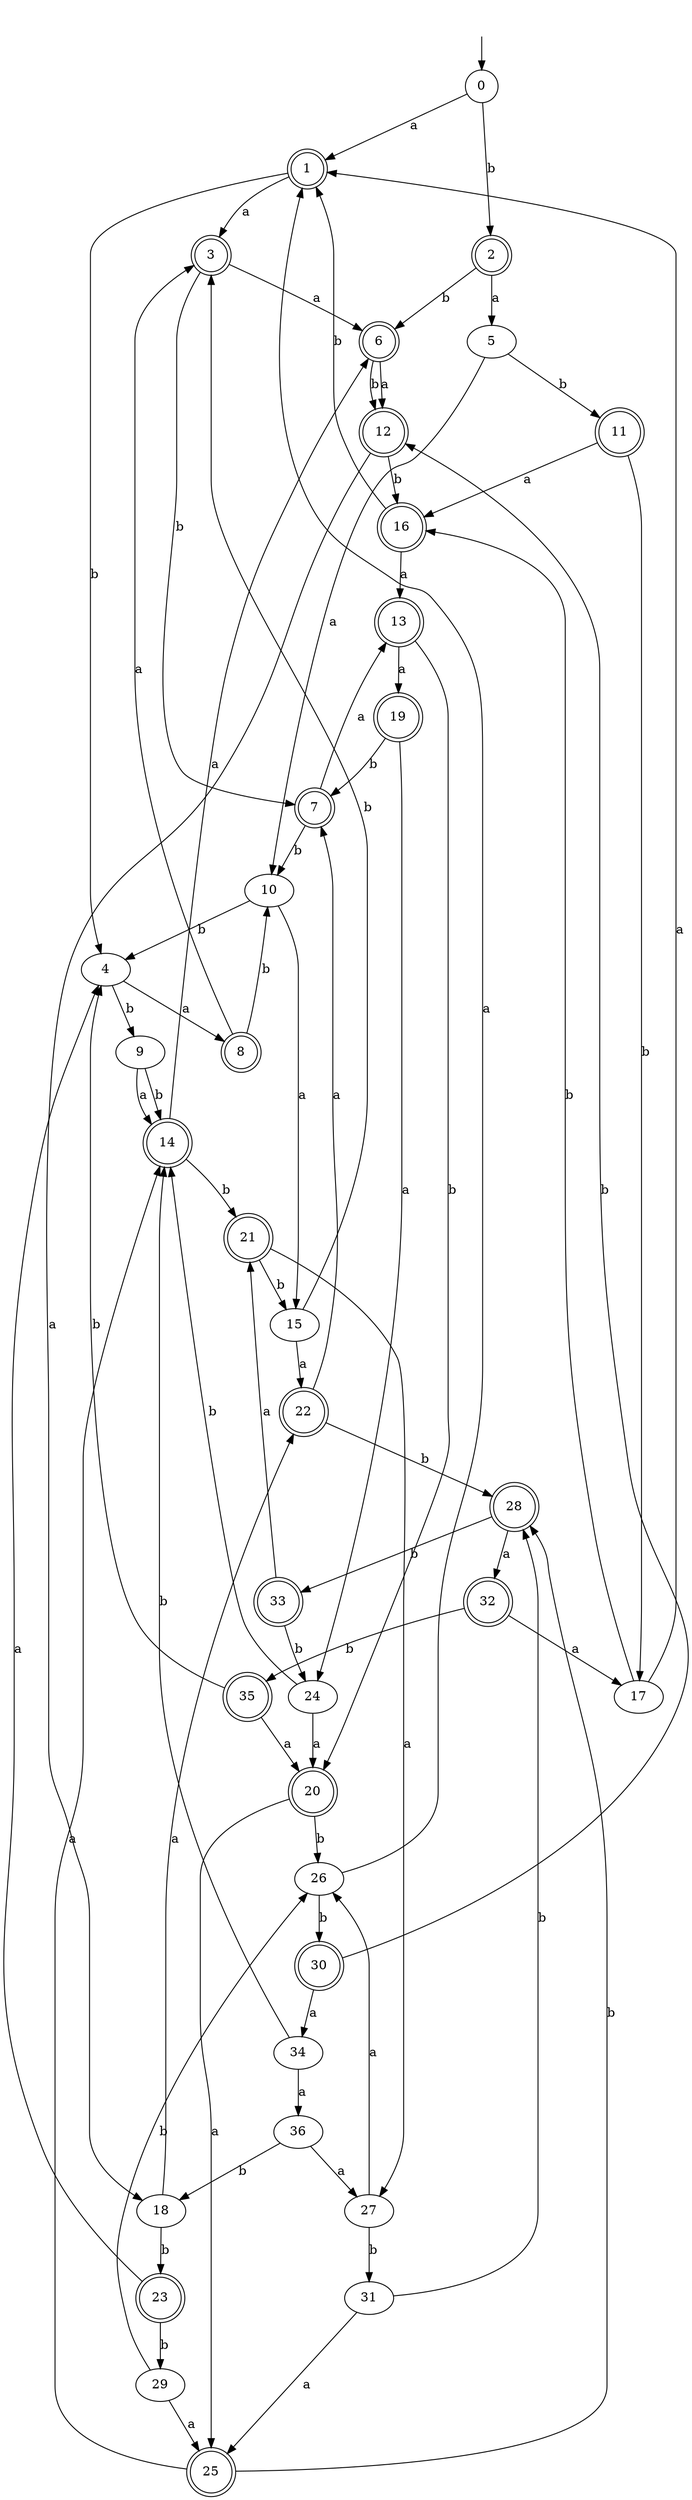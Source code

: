digraph RandomDFA {
  __start0 [label="", shape=none];
  __start0 -> 0 [label=""];
  0 [shape=circle]
  0 -> 1 [label="a"]
  0 -> 2 [label="b"]
  1 [shape=doublecircle]
  1 -> 3 [label="a"]
  1 -> 4 [label="b"]
  2 [shape=doublecircle]
  2 -> 5 [label="a"]
  2 -> 6 [label="b"]
  3 [shape=doublecircle]
  3 -> 6 [label="a"]
  3 -> 7 [label="b"]
  4
  4 -> 8 [label="a"]
  4 -> 9 [label="b"]
  5
  5 -> 10 [label="a"]
  5 -> 11 [label="b"]
  6 [shape=doublecircle]
  6 -> 12 [label="a"]
  6 -> 12 [label="b"]
  7 [shape=doublecircle]
  7 -> 13 [label="a"]
  7 -> 10 [label="b"]
  8 [shape=doublecircle]
  8 -> 3 [label="a"]
  8 -> 10 [label="b"]
  9
  9 -> 14 [label="a"]
  9 -> 14 [label="b"]
  10
  10 -> 15 [label="a"]
  10 -> 4 [label="b"]
  11 [shape=doublecircle]
  11 -> 16 [label="a"]
  11 -> 17 [label="b"]
  12 [shape=doublecircle]
  12 -> 18 [label="a"]
  12 -> 16 [label="b"]
  13 [shape=doublecircle]
  13 -> 19 [label="a"]
  13 -> 20 [label="b"]
  14 [shape=doublecircle]
  14 -> 6 [label="a"]
  14 -> 21 [label="b"]
  15
  15 -> 22 [label="a"]
  15 -> 3 [label="b"]
  16 [shape=doublecircle]
  16 -> 13 [label="a"]
  16 -> 1 [label="b"]
  17
  17 -> 1 [label="a"]
  17 -> 16 [label="b"]
  18
  18 -> 22 [label="a"]
  18 -> 23 [label="b"]
  19 [shape=doublecircle]
  19 -> 24 [label="a"]
  19 -> 7 [label="b"]
  20 [shape=doublecircle]
  20 -> 25 [label="a"]
  20 -> 26 [label="b"]
  21 [shape=doublecircle]
  21 -> 27 [label="a"]
  21 -> 15 [label="b"]
  22 [shape=doublecircle]
  22 -> 7 [label="a"]
  22 -> 28 [label="b"]
  23 [shape=doublecircle]
  23 -> 4 [label="a"]
  23 -> 29 [label="b"]
  24
  24 -> 20 [label="a"]
  24 -> 14 [label="b"]
  25 [shape=doublecircle]
  25 -> 14 [label="a"]
  25 -> 28 [label="b"]
  26
  26 -> 1 [label="a"]
  26 -> 30 [label="b"]
  27
  27 -> 26 [label="a"]
  27 -> 31 [label="b"]
  28 [shape=doublecircle]
  28 -> 32 [label="a"]
  28 -> 33 [label="b"]
  29
  29 -> 25 [label="a"]
  29 -> 26 [label="b"]
  30 [shape=doublecircle]
  30 -> 34 [label="a"]
  30 -> 12 [label="b"]
  31
  31 -> 25 [label="a"]
  31 -> 28 [label="b"]
  32 [shape=doublecircle]
  32 -> 17 [label="a"]
  32 -> 35 [label="b"]
  33 [shape=doublecircle]
  33 -> 21 [label="a"]
  33 -> 24 [label="b"]
  34
  34 -> 36 [label="a"]
  34 -> 14 [label="b"]
  35 [shape=doublecircle]
  35 -> 20 [label="a"]
  35 -> 4 [label="b"]
  36
  36 -> 27 [label="a"]
  36 -> 18 [label="b"]
}
